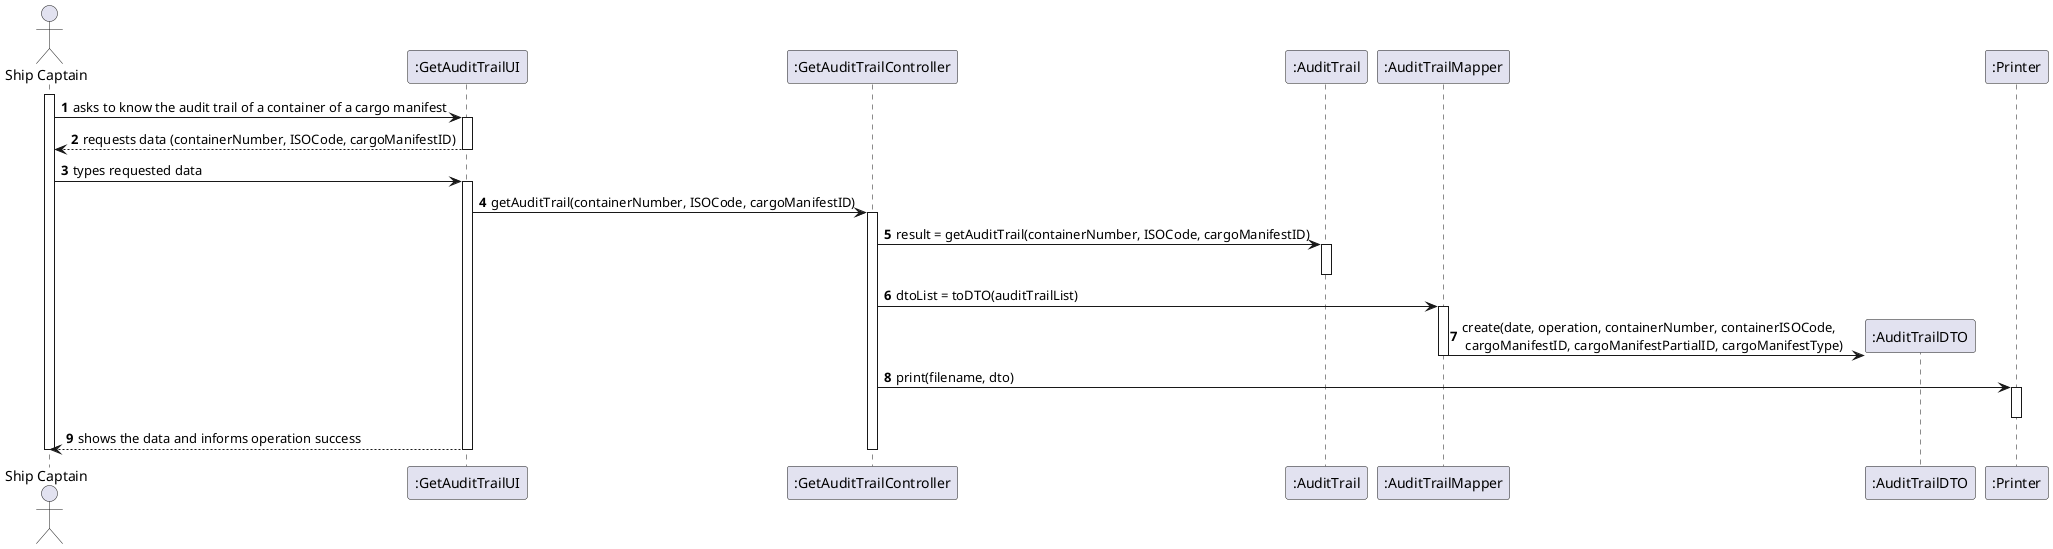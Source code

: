 @startuml
'https://plantuml.com/sequence-diagram

autonumber
actor "Ship Captain" as SC
participant ":GetAuditTrailUI" as ATUI
participant ":GetAuditTrailController" as ATC
participant ":AuditTrail" as AT
participant ":AuditTrailMapper" as MAPPER
participant ":AuditTrailDTO" as ATDTO
participant ":Printer" as P

activate SC
SC -> ATUI: asks to know the audit trail of a container of a cargo manifest
activate ATUI
ATUI --> SC: requests data (containerNumber, ISOCode, cargoManifestID)
deactivate ATUI

SC -> ATUI: types requested data
activate ATUI
ATUI -> ATC : getAuditTrail(containerNumber, ISOCode, cargoManifestID)
activate ATC
ATC -> AT : result = getAuditTrail(containerNumber, ISOCode, cargoManifestID)
activate AT
deactivate AT
ATC -> MAPPER : dtoList = toDTO(auditTrailList)
activate MAPPER
MAPPER -> ATDTO** : create(date, operation, containerNumber, containerISOCode,\n cargoManifestID, cargoManifestPartialID, cargoManifestType) 
deactivate MAPPER
ATC -> P : print(filename, dto)
activate P
deactivate P
ATUI --> SC : shows the data and informs operation success
deactivate ATC
deactivate ATUI
deactivate SC
@enduml